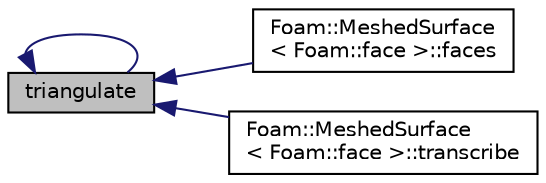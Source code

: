 digraph "triangulate"
{
  bgcolor="transparent";
  edge [fontname="Helvetica",fontsize="10",labelfontname="Helvetica",labelfontsize="10"];
  node [fontname="Helvetica",fontsize="10",shape=record];
  rankdir="LR";
  Node270 [label="triangulate",height=0.2,width=0.4,color="black", fillcolor="grey75", style="filled", fontcolor="black"];
  Node270 -> Node271 [dir="back",color="midnightblue",fontsize="10",style="solid",fontname="Helvetica"];
  Node271 [label="Foam::MeshedSurface\l\< Foam::face \>::faces",height=0.2,width=0.4,color="black",URL="$a30833.html#a16c6d36f7c961d037a44e5c235d9aa15",tooltip="Return const access to the faces. "];
  Node270 -> Node272 [dir="back",color="midnightblue",fontsize="10",style="solid",fontname="Helvetica"];
  Node272 [label="Foam::MeshedSurface\l\< Foam::face \>::transcribe",height=0.2,width=0.4,color="black",URL="$a30833.html#a89f858f78ba8ae4e1d6388369558eb85"];
  Node270 -> Node270 [dir="back",color="midnightblue",fontsize="10",style="solid",fontname="Helvetica"];
}
